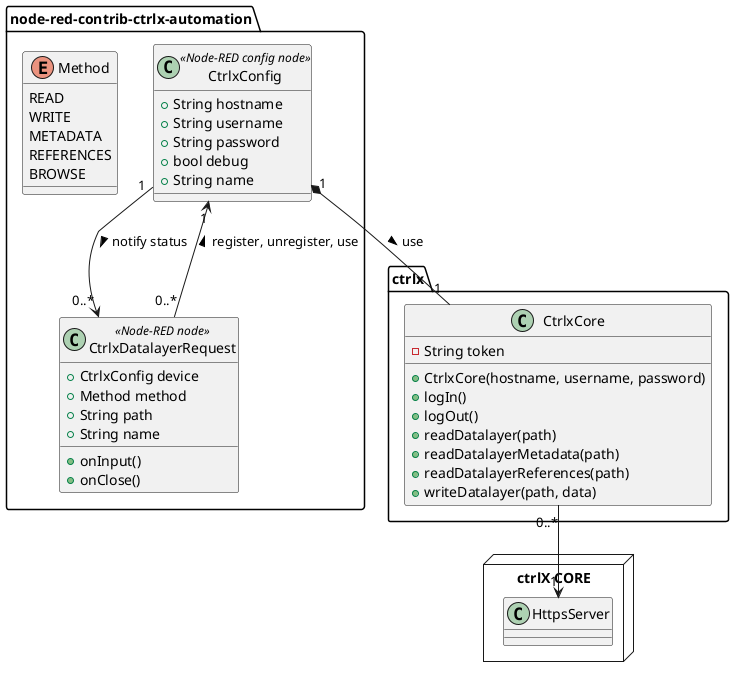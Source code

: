 @startuml Overview
skinparam componentStyle uml2

package ctrlx {

  class CtrlxCore
  {
    -String token
    +CtrlxCore(hostname, username, password)
    +logIn()
    +logOut()
    +readDatalayer(path)
    +readDatalayerMetadata(path)
    +readDatalayerReferences(path)
    +writeDatalayer(path, data)
  }

}

package node-red-contrib-ctrlx-automation {

  class CtrlxConfig << Node-RED config node >>
  {
    +String hostname
    +String username
    +String password
    +bool debug
    +String name
  }

  enum Method {
    READ
    WRITE
    METADATA
    REFERENCES
    BROWSE
  }

  class CtrlxDatalayerRequest << Node-RED node >>
  {
    +CtrlxConfig device
    +Method method
    +String path
    +String name
    +onInput()
    +onClose()
  }
}


package "ctrlX CORE" <<Node>> {
  class HttpsServer
}


CtrlxConfig "1" *-- "1" CtrlxCore : use >

CtrlxDatalayerRequest "0..*" --> "1" CtrlxConfig : register, unregister, use >

CtrlxConfig "1" --> "0..*" CtrlxDatalayerRequest  : notify status >

CtrlxCore "0..*" --> "1" HttpsServer

@enduml
